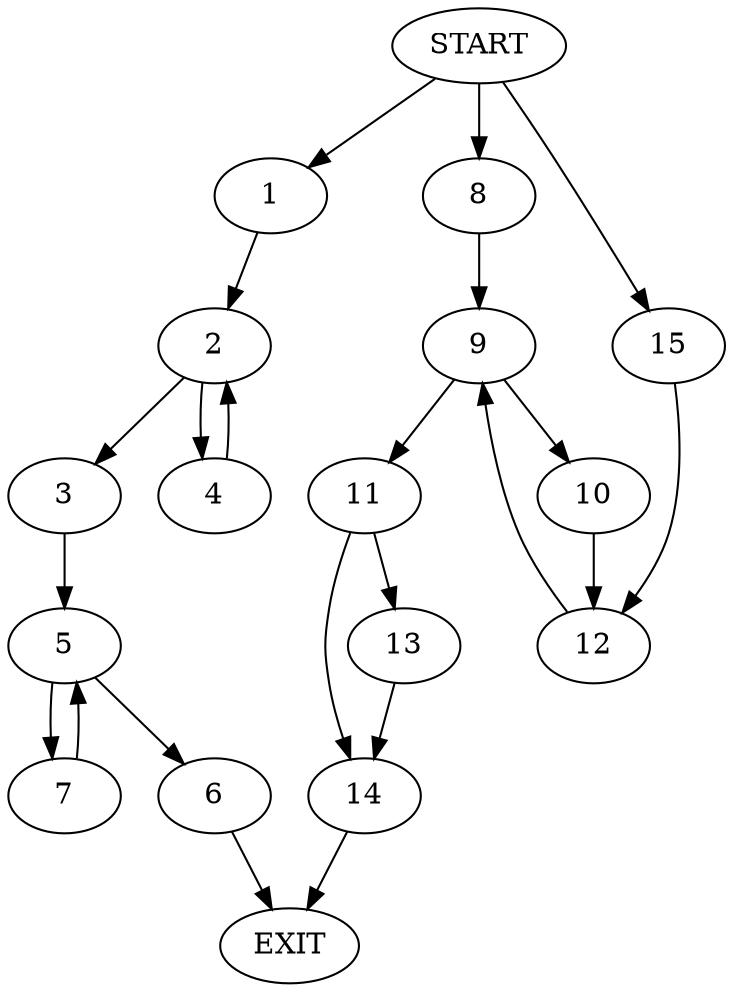 digraph {
0 [label="START"]
16 [label="EXIT"]
0 -> 1
1 -> 2
2 -> 3
2 -> 4
3 -> 5
4 -> 2
5 -> 6
5 -> 7
6 -> 16
7 -> 5
0 -> 8
8 -> 9
9 -> 10
9 -> 11
10 -> 12
11 -> 13
11 -> 14
12 -> 9
0 -> 15
15 -> 12
13 -> 14
14 -> 16
}
